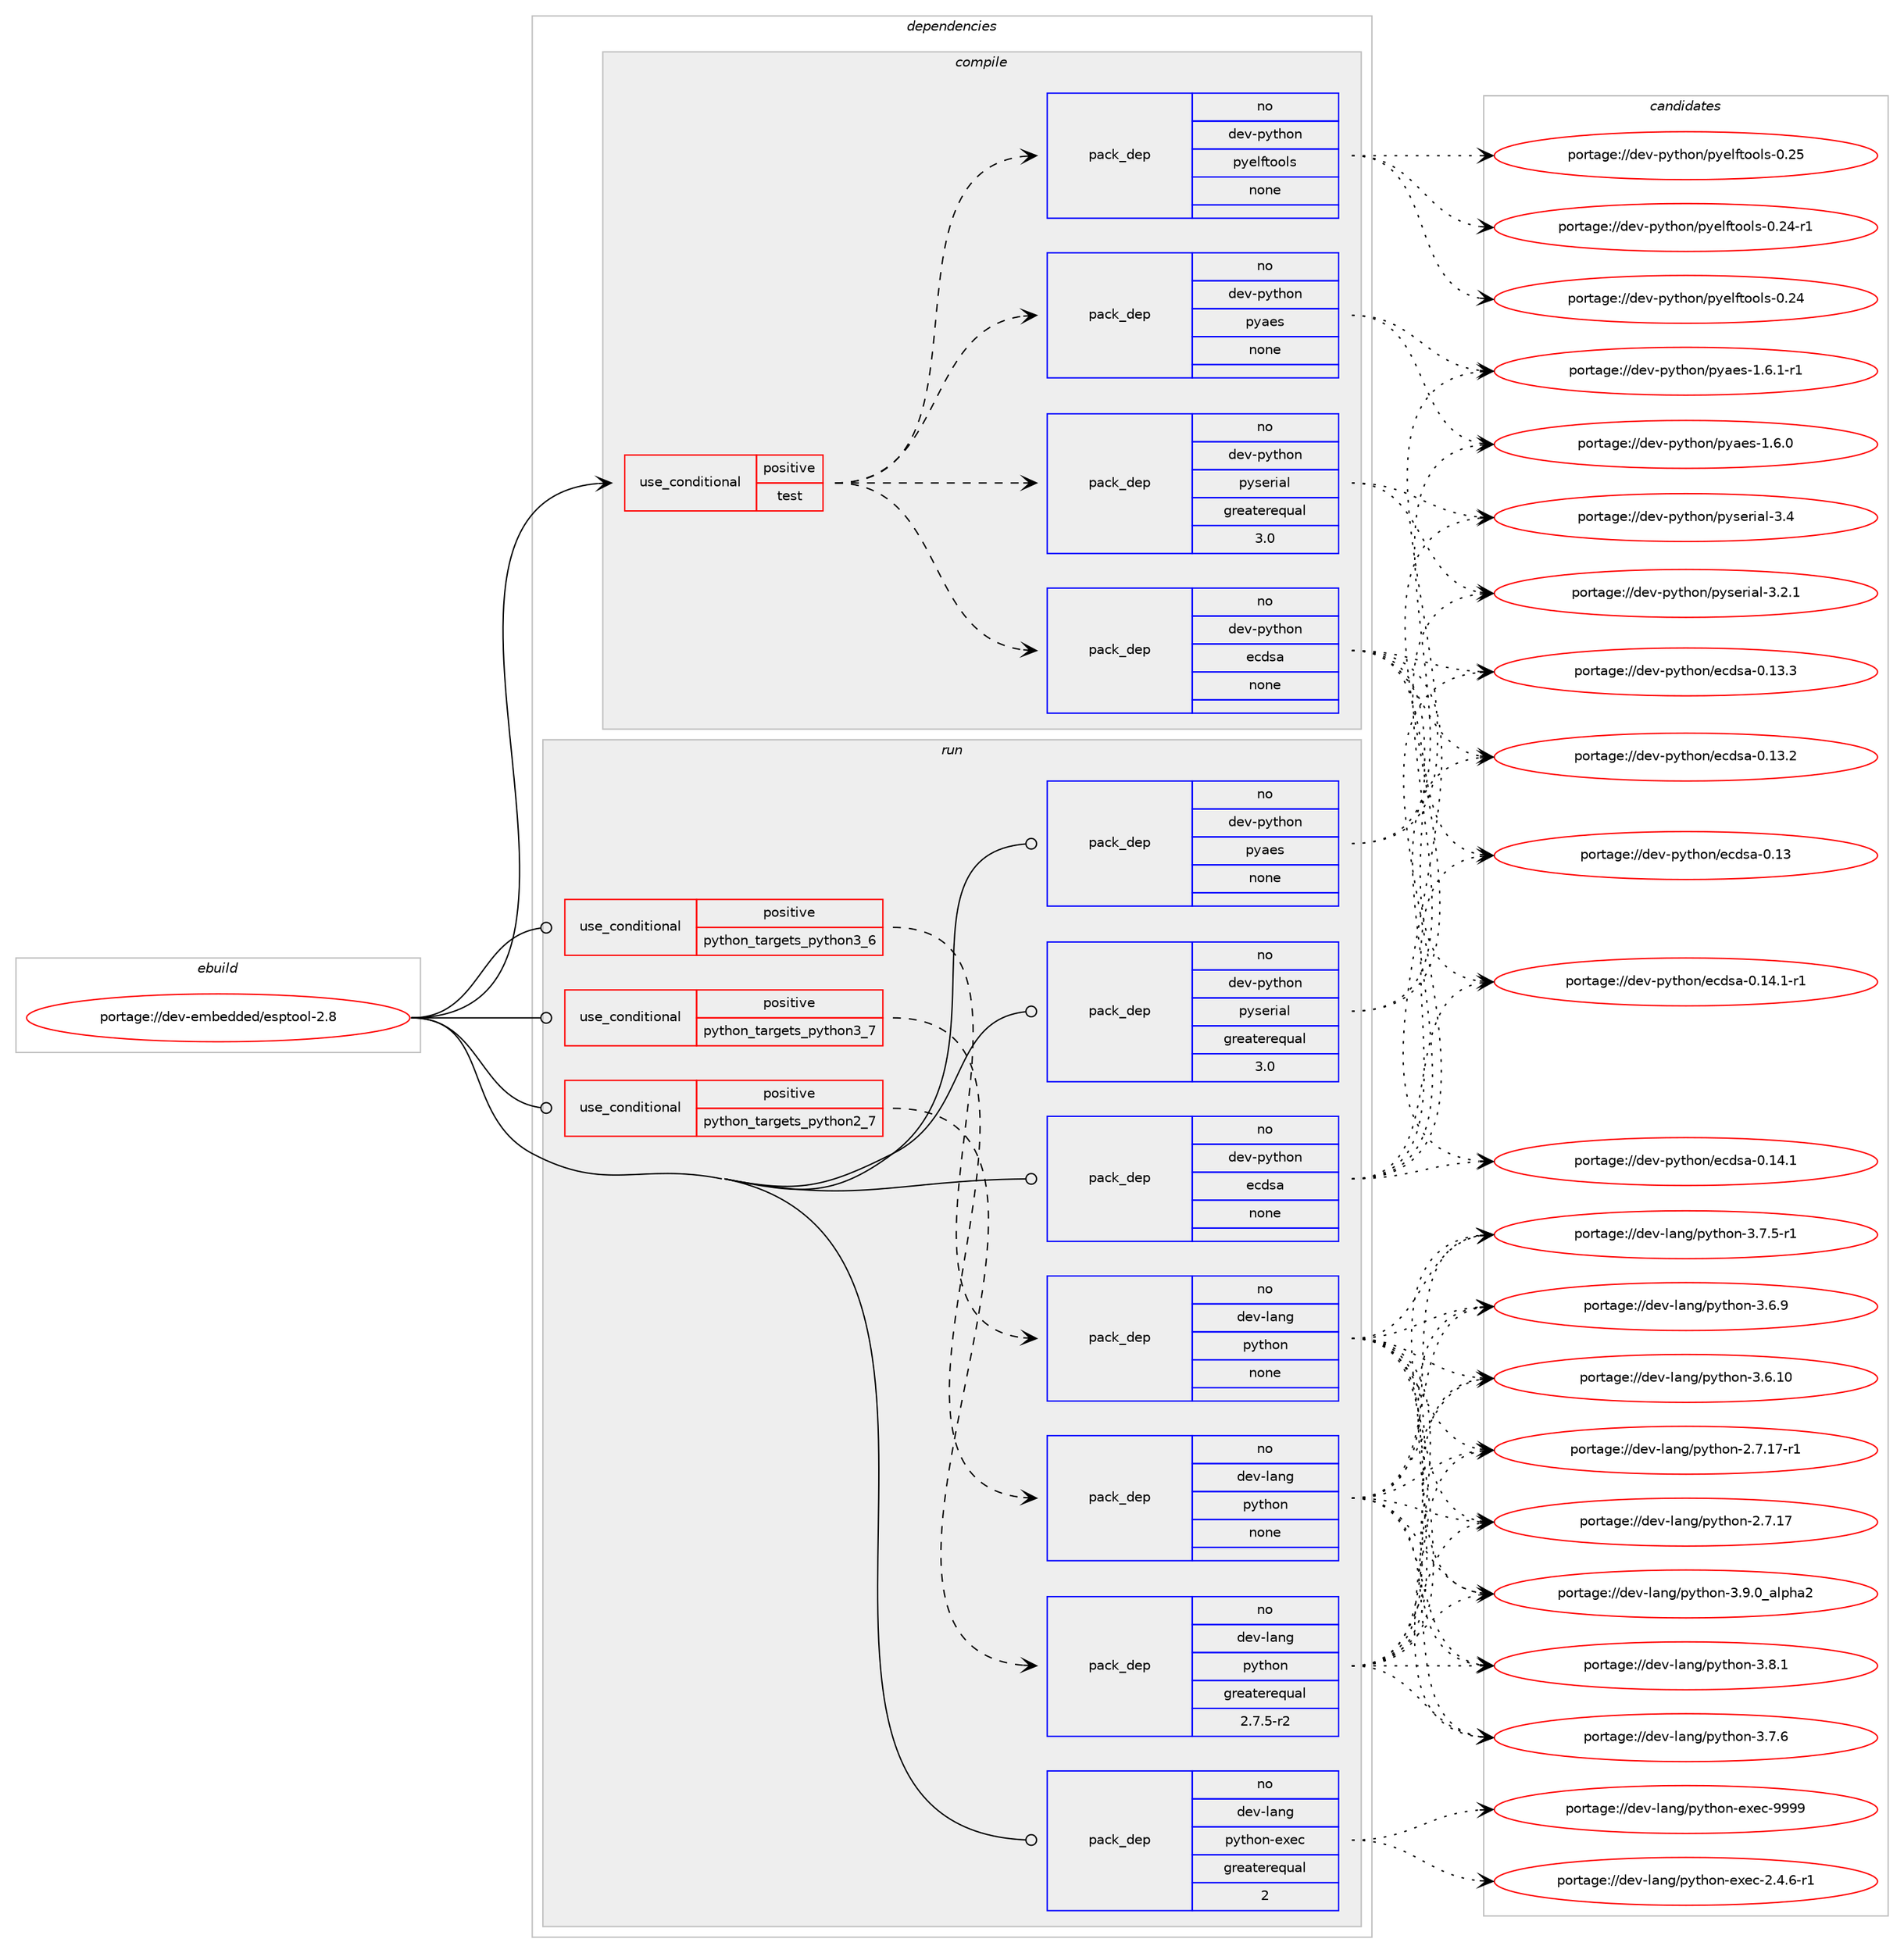 digraph prolog {

# *************
# Graph options
# *************

newrank=true;
concentrate=true;
compound=true;
graph [rankdir=LR,fontname=Helvetica,fontsize=10,ranksep=1.5];#, ranksep=2.5, nodesep=0.2];
edge  [arrowhead=vee];
node  [fontname=Helvetica,fontsize=10];

# **********
# The ebuild
# **********

subgraph cluster_leftcol {
color=gray;
label=<<i>ebuild</i>>;
id [label="portage://dev-embedded/esptool-2.8", color=red, width=4, href="../dev-embedded/esptool-2.8.svg"];
}

# ****************
# The dependencies
# ****************

subgraph cluster_midcol {
color=gray;
label=<<i>dependencies</i>>;
subgraph cluster_compile {
fillcolor="#eeeeee";
style=filled;
label=<<i>compile</i>>;
subgraph cond135746 {
dependency575887 [label=<<TABLE BORDER="0" CELLBORDER="1" CELLSPACING="0" CELLPADDING="4"><TR><TD ROWSPAN="3" CELLPADDING="10">use_conditional</TD></TR><TR><TD>positive</TD></TR><TR><TD>test</TD></TR></TABLE>>, shape=none, color=red];
subgraph pack432987 {
dependency575888 [label=<<TABLE BORDER="0" CELLBORDER="1" CELLSPACING="0" CELLPADDING="4" WIDTH="220"><TR><TD ROWSPAN="6" CELLPADDING="30">pack_dep</TD></TR><TR><TD WIDTH="110">no</TD></TR><TR><TD>dev-python</TD></TR><TR><TD>ecdsa</TD></TR><TR><TD>none</TD></TR><TR><TD></TD></TR></TABLE>>, shape=none, color=blue];
}
dependency575887:e -> dependency575888:w [weight=20,style="dashed",arrowhead="vee"];
subgraph pack432988 {
dependency575889 [label=<<TABLE BORDER="0" CELLBORDER="1" CELLSPACING="0" CELLPADDING="4" WIDTH="220"><TR><TD ROWSPAN="6" CELLPADDING="30">pack_dep</TD></TR><TR><TD WIDTH="110">no</TD></TR><TR><TD>dev-python</TD></TR><TR><TD>pyaes</TD></TR><TR><TD>none</TD></TR><TR><TD></TD></TR></TABLE>>, shape=none, color=blue];
}
dependency575887:e -> dependency575889:w [weight=20,style="dashed",arrowhead="vee"];
subgraph pack432989 {
dependency575890 [label=<<TABLE BORDER="0" CELLBORDER="1" CELLSPACING="0" CELLPADDING="4" WIDTH="220"><TR><TD ROWSPAN="6" CELLPADDING="30">pack_dep</TD></TR><TR><TD WIDTH="110">no</TD></TR><TR><TD>dev-python</TD></TR><TR><TD>pyserial</TD></TR><TR><TD>greaterequal</TD></TR><TR><TD>3.0</TD></TR></TABLE>>, shape=none, color=blue];
}
dependency575887:e -> dependency575890:w [weight=20,style="dashed",arrowhead="vee"];
subgraph pack432990 {
dependency575891 [label=<<TABLE BORDER="0" CELLBORDER="1" CELLSPACING="0" CELLPADDING="4" WIDTH="220"><TR><TD ROWSPAN="6" CELLPADDING="30">pack_dep</TD></TR><TR><TD WIDTH="110">no</TD></TR><TR><TD>dev-python</TD></TR><TR><TD>pyelftools</TD></TR><TR><TD>none</TD></TR><TR><TD></TD></TR></TABLE>>, shape=none, color=blue];
}
dependency575887:e -> dependency575891:w [weight=20,style="dashed",arrowhead="vee"];
}
id:e -> dependency575887:w [weight=20,style="solid",arrowhead="vee"];
}
subgraph cluster_compileandrun {
fillcolor="#eeeeee";
style=filled;
label=<<i>compile and run</i>>;
}
subgraph cluster_run {
fillcolor="#eeeeee";
style=filled;
label=<<i>run</i>>;
subgraph cond135747 {
dependency575892 [label=<<TABLE BORDER="0" CELLBORDER="1" CELLSPACING="0" CELLPADDING="4"><TR><TD ROWSPAN="3" CELLPADDING="10">use_conditional</TD></TR><TR><TD>positive</TD></TR><TR><TD>python_targets_python2_7</TD></TR></TABLE>>, shape=none, color=red];
subgraph pack432991 {
dependency575893 [label=<<TABLE BORDER="0" CELLBORDER="1" CELLSPACING="0" CELLPADDING="4" WIDTH="220"><TR><TD ROWSPAN="6" CELLPADDING="30">pack_dep</TD></TR><TR><TD WIDTH="110">no</TD></TR><TR><TD>dev-lang</TD></TR><TR><TD>python</TD></TR><TR><TD>greaterequal</TD></TR><TR><TD>2.7.5-r2</TD></TR></TABLE>>, shape=none, color=blue];
}
dependency575892:e -> dependency575893:w [weight=20,style="dashed",arrowhead="vee"];
}
id:e -> dependency575892:w [weight=20,style="solid",arrowhead="odot"];
subgraph cond135748 {
dependency575894 [label=<<TABLE BORDER="0" CELLBORDER="1" CELLSPACING="0" CELLPADDING="4"><TR><TD ROWSPAN="3" CELLPADDING="10">use_conditional</TD></TR><TR><TD>positive</TD></TR><TR><TD>python_targets_python3_6</TD></TR></TABLE>>, shape=none, color=red];
subgraph pack432992 {
dependency575895 [label=<<TABLE BORDER="0" CELLBORDER="1" CELLSPACING="0" CELLPADDING="4" WIDTH="220"><TR><TD ROWSPAN="6" CELLPADDING="30">pack_dep</TD></TR><TR><TD WIDTH="110">no</TD></TR><TR><TD>dev-lang</TD></TR><TR><TD>python</TD></TR><TR><TD>none</TD></TR><TR><TD></TD></TR></TABLE>>, shape=none, color=blue];
}
dependency575894:e -> dependency575895:w [weight=20,style="dashed",arrowhead="vee"];
}
id:e -> dependency575894:w [weight=20,style="solid",arrowhead="odot"];
subgraph cond135749 {
dependency575896 [label=<<TABLE BORDER="0" CELLBORDER="1" CELLSPACING="0" CELLPADDING="4"><TR><TD ROWSPAN="3" CELLPADDING="10">use_conditional</TD></TR><TR><TD>positive</TD></TR><TR><TD>python_targets_python3_7</TD></TR></TABLE>>, shape=none, color=red];
subgraph pack432993 {
dependency575897 [label=<<TABLE BORDER="0" CELLBORDER="1" CELLSPACING="0" CELLPADDING="4" WIDTH="220"><TR><TD ROWSPAN="6" CELLPADDING="30">pack_dep</TD></TR><TR><TD WIDTH="110">no</TD></TR><TR><TD>dev-lang</TD></TR><TR><TD>python</TD></TR><TR><TD>none</TD></TR><TR><TD></TD></TR></TABLE>>, shape=none, color=blue];
}
dependency575896:e -> dependency575897:w [weight=20,style="dashed",arrowhead="vee"];
}
id:e -> dependency575896:w [weight=20,style="solid",arrowhead="odot"];
subgraph pack432994 {
dependency575898 [label=<<TABLE BORDER="0" CELLBORDER="1" CELLSPACING="0" CELLPADDING="4" WIDTH="220"><TR><TD ROWSPAN="6" CELLPADDING="30">pack_dep</TD></TR><TR><TD WIDTH="110">no</TD></TR><TR><TD>dev-lang</TD></TR><TR><TD>python-exec</TD></TR><TR><TD>greaterequal</TD></TR><TR><TD>2</TD></TR></TABLE>>, shape=none, color=blue];
}
id:e -> dependency575898:w [weight=20,style="solid",arrowhead="odot"];
subgraph pack432995 {
dependency575899 [label=<<TABLE BORDER="0" CELLBORDER="1" CELLSPACING="0" CELLPADDING="4" WIDTH="220"><TR><TD ROWSPAN="6" CELLPADDING="30">pack_dep</TD></TR><TR><TD WIDTH="110">no</TD></TR><TR><TD>dev-python</TD></TR><TR><TD>ecdsa</TD></TR><TR><TD>none</TD></TR><TR><TD></TD></TR></TABLE>>, shape=none, color=blue];
}
id:e -> dependency575899:w [weight=20,style="solid",arrowhead="odot"];
subgraph pack432996 {
dependency575900 [label=<<TABLE BORDER="0" CELLBORDER="1" CELLSPACING="0" CELLPADDING="4" WIDTH="220"><TR><TD ROWSPAN="6" CELLPADDING="30">pack_dep</TD></TR><TR><TD WIDTH="110">no</TD></TR><TR><TD>dev-python</TD></TR><TR><TD>pyaes</TD></TR><TR><TD>none</TD></TR><TR><TD></TD></TR></TABLE>>, shape=none, color=blue];
}
id:e -> dependency575900:w [weight=20,style="solid",arrowhead="odot"];
subgraph pack432997 {
dependency575901 [label=<<TABLE BORDER="0" CELLBORDER="1" CELLSPACING="0" CELLPADDING="4" WIDTH="220"><TR><TD ROWSPAN="6" CELLPADDING="30">pack_dep</TD></TR><TR><TD WIDTH="110">no</TD></TR><TR><TD>dev-python</TD></TR><TR><TD>pyserial</TD></TR><TR><TD>greaterequal</TD></TR><TR><TD>3.0</TD></TR></TABLE>>, shape=none, color=blue];
}
id:e -> dependency575901:w [weight=20,style="solid",arrowhead="odot"];
}
}

# **************
# The candidates
# **************

subgraph cluster_choices {
rank=same;
color=gray;
label=<<i>candidates</i>>;

subgraph choice432987 {
color=black;
nodesep=1;
choice10010111845112121116104111110471019910011597454846495246494511449 [label="portage://dev-python/ecdsa-0.14.1-r1", color=red, width=4,href="../dev-python/ecdsa-0.14.1-r1.svg"];
choice1001011184511212111610411111047101991001159745484649524649 [label="portage://dev-python/ecdsa-0.14.1", color=red, width=4,href="../dev-python/ecdsa-0.14.1.svg"];
choice1001011184511212111610411111047101991001159745484649514651 [label="portage://dev-python/ecdsa-0.13.3", color=red, width=4,href="../dev-python/ecdsa-0.13.3.svg"];
choice1001011184511212111610411111047101991001159745484649514650 [label="portage://dev-python/ecdsa-0.13.2", color=red, width=4,href="../dev-python/ecdsa-0.13.2.svg"];
choice100101118451121211161041111104710199100115974548464951 [label="portage://dev-python/ecdsa-0.13", color=red, width=4,href="../dev-python/ecdsa-0.13.svg"];
dependency575888:e -> choice10010111845112121116104111110471019910011597454846495246494511449:w [style=dotted,weight="100"];
dependency575888:e -> choice1001011184511212111610411111047101991001159745484649524649:w [style=dotted,weight="100"];
dependency575888:e -> choice1001011184511212111610411111047101991001159745484649514651:w [style=dotted,weight="100"];
dependency575888:e -> choice1001011184511212111610411111047101991001159745484649514650:w [style=dotted,weight="100"];
dependency575888:e -> choice100101118451121211161041111104710199100115974548464951:w [style=dotted,weight="100"];
}
subgraph choice432988 {
color=black;
nodesep=1;
choice1001011184511212111610411111047112121971011154549465446494511449 [label="portage://dev-python/pyaes-1.6.1-r1", color=red, width=4,href="../dev-python/pyaes-1.6.1-r1.svg"];
choice100101118451121211161041111104711212197101115454946544648 [label="portage://dev-python/pyaes-1.6.0", color=red, width=4,href="../dev-python/pyaes-1.6.0.svg"];
dependency575889:e -> choice1001011184511212111610411111047112121971011154549465446494511449:w [style=dotted,weight="100"];
dependency575889:e -> choice100101118451121211161041111104711212197101115454946544648:w [style=dotted,weight="100"];
}
subgraph choice432989 {
color=black;
nodesep=1;
choice10010111845112121116104111110471121211151011141059710845514652 [label="portage://dev-python/pyserial-3.4", color=red, width=4,href="../dev-python/pyserial-3.4.svg"];
choice100101118451121211161041111104711212111510111410597108455146504649 [label="portage://dev-python/pyserial-3.2.1", color=red, width=4,href="../dev-python/pyserial-3.2.1.svg"];
dependency575890:e -> choice10010111845112121116104111110471121211151011141059710845514652:w [style=dotted,weight="100"];
dependency575890:e -> choice100101118451121211161041111104711212111510111410597108455146504649:w [style=dotted,weight="100"];
}
subgraph choice432990 {
color=black;
nodesep=1;
choice10010111845112121116104111110471121211011081021161111111081154548465053 [label="portage://dev-python/pyelftools-0.25", color=red, width=4,href="../dev-python/pyelftools-0.25.svg"];
choice100101118451121211161041111104711212110110810211611111110811545484650524511449 [label="portage://dev-python/pyelftools-0.24-r1", color=red, width=4,href="../dev-python/pyelftools-0.24-r1.svg"];
choice10010111845112121116104111110471121211011081021161111111081154548465052 [label="portage://dev-python/pyelftools-0.24", color=red, width=4,href="../dev-python/pyelftools-0.24.svg"];
dependency575891:e -> choice10010111845112121116104111110471121211011081021161111111081154548465053:w [style=dotted,weight="100"];
dependency575891:e -> choice100101118451121211161041111104711212110110810211611111110811545484650524511449:w [style=dotted,weight="100"];
dependency575891:e -> choice10010111845112121116104111110471121211011081021161111111081154548465052:w [style=dotted,weight="100"];
}
subgraph choice432991 {
color=black;
nodesep=1;
choice10010111845108971101034711212111610411111045514657464895971081121049750 [label="portage://dev-lang/python-3.9.0_alpha2", color=red, width=4,href="../dev-lang/python-3.9.0_alpha2.svg"];
choice100101118451089711010347112121116104111110455146564649 [label="portage://dev-lang/python-3.8.1", color=red, width=4,href="../dev-lang/python-3.8.1.svg"];
choice100101118451089711010347112121116104111110455146554654 [label="portage://dev-lang/python-3.7.6", color=red, width=4,href="../dev-lang/python-3.7.6.svg"];
choice1001011184510897110103471121211161041111104551465546534511449 [label="portage://dev-lang/python-3.7.5-r1", color=red, width=4,href="../dev-lang/python-3.7.5-r1.svg"];
choice100101118451089711010347112121116104111110455146544657 [label="portage://dev-lang/python-3.6.9", color=red, width=4,href="../dev-lang/python-3.6.9.svg"];
choice10010111845108971101034711212111610411111045514654464948 [label="portage://dev-lang/python-3.6.10", color=red, width=4,href="../dev-lang/python-3.6.10.svg"];
choice100101118451089711010347112121116104111110455046554649554511449 [label="portage://dev-lang/python-2.7.17-r1", color=red, width=4,href="../dev-lang/python-2.7.17-r1.svg"];
choice10010111845108971101034711212111610411111045504655464955 [label="portage://dev-lang/python-2.7.17", color=red, width=4,href="../dev-lang/python-2.7.17.svg"];
dependency575893:e -> choice10010111845108971101034711212111610411111045514657464895971081121049750:w [style=dotted,weight="100"];
dependency575893:e -> choice100101118451089711010347112121116104111110455146564649:w [style=dotted,weight="100"];
dependency575893:e -> choice100101118451089711010347112121116104111110455146554654:w [style=dotted,weight="100"];
dependency575893:e -> choice1001011184510897110103471121211161041111104551465546534511449:w [style=dotted,weight="100"];
dependency575893:e -> choice100101118451089711010347112121116104111110455146544657:w [style=dotted,weight="100"];
dependency575893:e -> choice10010111845108971101034711212111610411111045514654464948:w [style=dotted,weight="100"];
dependency575893:e -> choice100101118451089711010347112121116104111110455046554649554511449:w [style=dotted,weight="100"];
dependency575893:e -> choice10010111845108971101034711212111610411111045504655464955:w [style=dotted,weight="100"];
}
subgraph choice432992 {
color=black;
nodesep=1;
choice10010111845108971101034711212111610411111045514657464895971081121049750 [label="portage://dev-lang/python-3.9.0_alpha2", color=red, width=4,href="../dev-lang/python-3.9.0_alpha2.svg"];
choice100101118451089711010347112121116104111110455146564649 [label="portage://dev-lang/python-3.8.1", color=red, width=4,href="../dev-lang/python-3.8.1.svg"];
choice100101118451089711010347112121116104111110455146554654 [label="portage://dev-lang/python-3.7.6", color=red, width=4,href="../dev-lang/python-3.7.6.svg"];
choice1001011184510897110103471121211161041111104551465546534511449 [label="portage://dev-lang/python-3.7.5-r1", color=red, width=4,href="../dev-lang/python-3.7.5-r1.svg"];
choice100101118451089711010347112121116104111110455146544657 [label="portage://dev-lang/python-3.6.9", color=red, width=4,href="../dev-lang/python-3.6.9.svg"];
choice10010111845108971101034711212111610411111045514654464948 [label="portage://dev-lang/python-3.6.10", color=red, width=4,href="../dev-lang/python-3.6.10.svg"];
choice100101118451089711010347112121116104111110455046554649554511449 [label="portage://dev-lang/python-2.7.17-r1", color=red, width=4,href="../dev-lang/python-2.7.17-r1.svg"];
choice10010111845108971101034711212111610411111045504655464955 [label="portage://dev-lang/python-2.7.17", color=red, width=4,href="../dev-lang/python-2.7.17.svg"];
dependency575895:e -> choice10010111845108971101034711212111610411111045514657464895971081121049750:w [style=dotted,weight="100"];
dependency575895:e -> choice100101118451089711010347112121116104111110455146564649:w [style=dotted,weight="100"];
dependency575895:e -> choice100101118451089711010347112121116104111110455146554654:w [style=dotted,weight="100"];
dependency575895:e -> choice1001011184510897110103471121211161041111104551465546534511449:w [style=dotted,weight="100"];
dependency575895:e -> choice100101118451089711010347112121116104111110455146544657:w [style=dotted,weight="100"];
dependency575895:e -> choice10010111845108971101034711212111610411111045514654464948:w [style=dotted,weight="100"];
dependency575895:e -> choice100101118451089711010347112121116104111110455046554649554511449:w [style=dotted,weight="100"];
dependency575895:e -> choice10010111845108971101034711212111610411111045504655464955:w [style=dotted,weight="100"];
}
subgraph choice432993 {
color=black;
nodesep=1;
choice10010111845108971101034711212111610411111045514657464895971081121049750 [label="portage://dev-lang/python-3.9.0_alpha2", color=red, width=4,href="../dev-lang/python-3.9.0_alpha2.svg"];
choice100101118451089711010347112121116104111110455146564649 [label="portage://dev-lang/python-3.8.1", color=red, width=4,href="../dev-lang/python-3.8.1.svg"];
choice100101118451089711010347112121116104111110455146554654 [label="portage://dev-lang/python-3.7.6", color=red, width=4,href="../dev-lang/python-3.7.6.svg"];
choice1001011184510897110103471121211161041111104551465546534511449 [label="portage://dev-lang/python-3.7.5-r1", color=red, width=4,href="../dev-lang/python-3.7.5-r1.svg"];
choice100101118451089711010347112121116104111110455146544657 [label="portage://dev-lang/python-3.6.9", color=red, width=4,href="../dev-lang/python-3.6.9.svg"];
choice10010111845108971101034711212111610411111045514654464948 [label="portage://dev-lang/python-3.6.10", color=red, width=4,href="../dev-lang/python-3.6.10.svg"];
choice100101118451089711010347112121116104111110455046554649554511449 [label="portage://dev-lang/python-2.7.17-r1", color=red, width=4,href="../dev-lang/python-2.7.17-r1.svg"];
choice10010111845108971101034711212111610411111045504655464955 [label="portage://dev-lang/python-2.7.17", color=red, width=4,href="../dev-lang/python-2.7.17.svg"];
dependency575897:e -> choice10010111845108971101034711212111610411111045514657464895971081121049750:w [style=dotted,weight="100"];
dependency575897:e -> choice100101118451089711010347112121116104111110455146564649:w [style=dotted,weight="100"];
dependency575897:e -> choice100101118451089711010347112121116104111110455146554654:w [style=dotted,weight="100"];
dependency575897:e -> choice1001011184510897110103471121211161041111104551465546534511449:w [style=dotted,weight="100"];
dependency575897:e -> choice100101118451089711010347112121116104111110455146544657:w [style=dotted,weight="100"];
dependency575897:e -> choice10010111845108971101034711212111610411111045514654464948:w [style=dotted,weight="100"];
dependency575897:e -> choice100101118451089711010347112121116104111110455046554649554511449:w [style=dotted,weight="100"];
dependency575897:e -> choice10010111845108971101034711212111610411111045504655464955:w [style=dotted,weight="100"];
}
subgraph choice432994 {
color=black;
nodesep=1;
choice10010111845108971101034711212111610411111045101120101994557575757 [label="portage://dev-lang/python-exec-9999", color=red, width=4,href="../dev-lang/python-exec-9999.svg"];
choice10010111845108971101034711212111610411111045101120101994550465246544511449 [label="portage://dev-lang/python-exec-2.4.6-r1", color=red, width=4,href="../dev-lang/python-exec-2.4.6-r1.svg"];
dependency575898:e -> choice10010111845108971101034711212111610411111045101120101994557575757:w [style=dotted,weight="100"];
dependency575898:e -> choice10010111845108971101034711212111610411111045101120101994550465246544511449:w [style=dotted,weight="100"];
}
subgraph choice432995 {
color=black;
nodesep=1;
choice10010111845112121116104111110471019910011597454846495246494511449 [label="portage://dev-python/ecdsa-0.14.1-r1", color=red, width=4,href="../dev-python/ecdsa-0.14.1-r1.svg"];
choice1001011184511212111610411111047101991001159745484649524649 [label="portage://dev-python/ecdsa-0.14.1", color=red, width=4,href="../dev-python/ecdsa-0.14.1.svg"];
choice1001011184511212111610411111047101991001159745484649514651 [label="portage://dev-python/ecdsa-0.13.3", color=red, width=4,href="../dev-python/ecdsa-0.13.3.svg"];
choice1001011184511212111610411111047101991001159745484649514650 [label="portage://dev-python/ecdsa-0.13.2", color=red, width=4,href="../dev-python/ecdsa-0.13.2.svg"];
choice100101118451121211161041111104710199100115974548464951 [label="portage://dev-python/ecdsa-0.13", color=red, width=4,href="../dev-python/ecdsa-0.13.svg"];
dependency575899:e -> choice10010111845112121116104111110471019910011597454846495246494511449:w [style=dotted,weight="100"];
dependency575899:e -> choice1001011184511212111610411111047101991001159745484649524649:w [style=dotted,weight="100"];
dependency575899:e -> choice1001011184511212111610411111047101991001159745484649514651:w [style=dotted,weight="100"];
dependency575899:e -> choice1001011184511212111610411111047101991001159745484649514650:w [style=dotted,weight="100"];
dependency575899:e -> choice100101118451121211161041111104710199100115974548464951:w [style=dotted,weight="100"];
}
subgraph choice432996 {
color=black;
nodesep=1;
choice1001011184511212111610411111047112121971011154549465446494511449 [label="portage://dev-python/pyaes-1.6.1-r1", color=red, width=4,href="../dev-python/pyaes-1.6.1-r1.svg"];
choice100101118451121211161041111104711212197101115454946544648 [label="portage://dev-python/pyaes-1.6.0", color=red, width=4,href="../dev-python/pyaes-1.6.0.svg"];
dependency575900:e -> choice1001011184511212111610411111047112121971011154549465446494511449:w [style=dotted,weight="100"];
dependency575900:e -> choice100101118451121211161041111104711212197101115454946544648:w [style=dotted,weight="100"];
}
subgraph choice432997 {
color=black;
nodesep=1;
choice10010111845112121116104111110471121211151011141059710845514652 [label="portage://dev-python/pyserial-3.4", color=red, width=4,href="../dev-python/pyserial-3.4.svg"];
choice100101118451121211161041111104711212111510111410597108455146504649 [label="portage://dev-python/pyserial-3.2.1", color=red, width=4,href="../dev-python/pyserial-3.2.1.svg"];
dependency575901:e -> choice10010111845112121116104111110471121211151011141059710845514652:w [style=dotted,weight="100"];
dependency575901:e -> choice100101118451121211161041111104711212111510111410597108455146504649:w [style=dotted,weight="100"];
}
}

}

